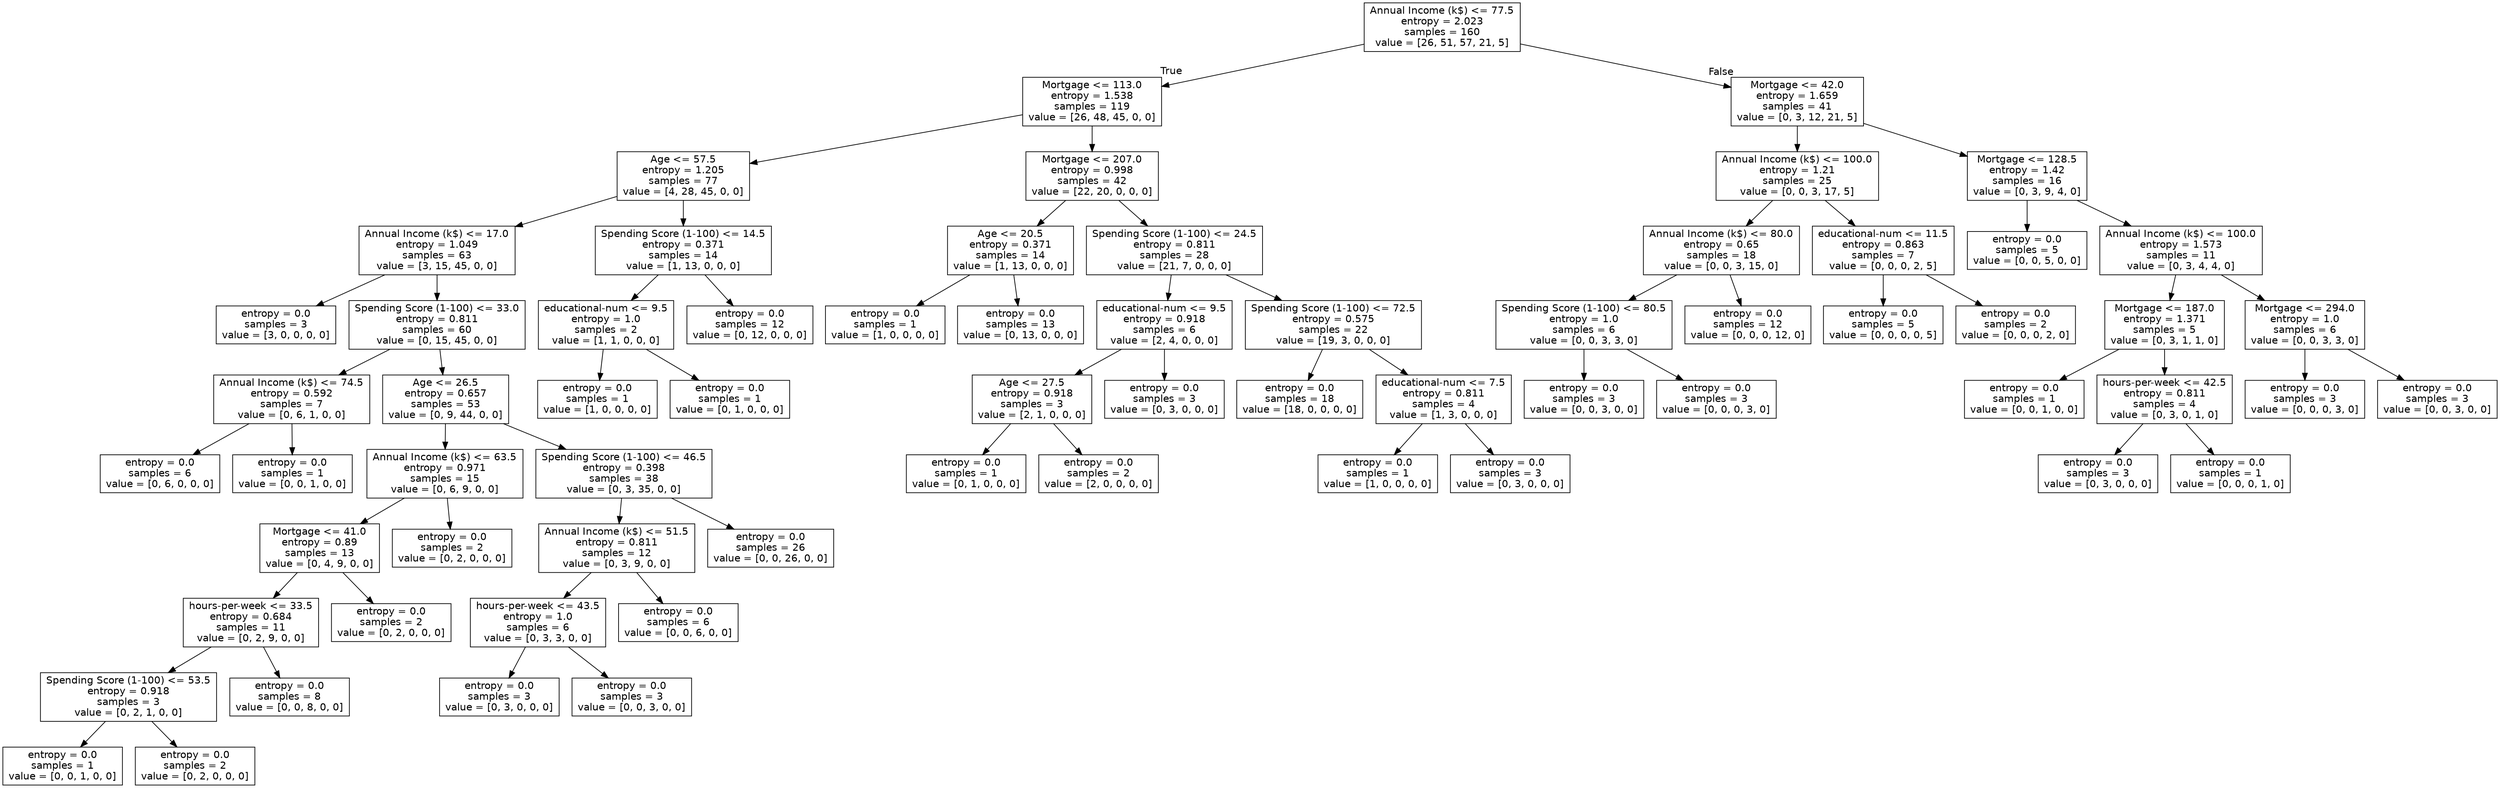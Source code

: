 digraph Tree {
node [shape=box, fontname="helvetica"] ;
edge [fontname="helvetica"] ;
0 [label="Annual Income (k$) <= 77.5\nentropy = 2.023\nsamples = 160\nvalue = [26, 51, 57, 21, 5]"] ;
1 [label="Mortgage <= 113.0\nentropy = 1.538\nsamples = 119\nvalue = [26, 48, 45, 0, 0]"] ;
0 -> 1 [labeldistance=2.5, labelangle=45, headlabel="True"] ;
2 [label="Age <= 57.5\nentropy = 1.205\nsamples = 77\nvalue = [4, 28, 45, 0, 0]"] ;
1 -> 2 ;
3 [label="Annual Income (k$) <= 17.0\nentropy = 1.049\nsamples = 63\nvalue = [3, 15, 45, 0, 0]"] ;
2 -> 3 ;
4 [label="entropy = 0.0\nsamples = 3\nvalue = [3, 0, 0, 0, 0]"] ;
3 -> 4 ;
5 [label="Spending Score (1-100) <= 33.0\nentropy = 0.811\nsamples = 60\nvalue = [0, 15, 45, 0, 0]"] ;
3 -> 5 ;
6 [label="Annual Income (k$) <= 74.5\nentropy = 0.592\nsamples = 7\nvalue = [0, 6, 1, 0, 0]"] ;
5 -> 6 ;
7 [label="entropy = 0.0\nsamples = 6\nvalue = [0, 6, 0, 0, 0]"] ;
6 -> 7 ;
8 [label="entropy = 0.0\nsamples = 1\nvalue = [0, 0, 1, 0, 0]"] ;
6 -> 8 ;
9 [label="Age <= 26.5\nentropy = 0.657\nsamples = 53\nvalue = [0, 9, 44, 0, 0]"] ;
5 -> 9 ;
10 [label="Annual Income (k$) <= 63.5\nentropy = 0.971\nsamples = 15\nvalue = [0, 6, 9, 0, 0]"] ;
9 -> 10 ;
11 [label="Mortgage <= 41.0\nentropy = 0.89\nsamples = 13\nvalue = [0, 4, 9, 0, 0]"] ;
10 -> 11 ;
12 [label="hours-per-week <= 33.5\nentropy = 0.684\nsamples = 11\nvalue = [0, 2, 9, 0, 0]"] ;
11 -> 12 ;
13 [label="Spending Score (1-100) <= 53.5\nentropy = 0.918\nsamples = 3\nvalue = [0, 2, 1, 0, 0]"] ;
12 -> 13 ;
14 [label="entropy = 0.0\nsamples = 1\nvalue = [0, 0, 1, 0, 0]"] ;
13 -> 14 ;
15 [label="entropy = 0.0\nsamples = 2\nvalue = [0, 2, 0, 0, 0]"] ;
13 -> 15 ;
16 [label="entropy = 0.0\nsamples = 8\nvalue = [0, 0, 8, 0, 0]"] ;
12 -> 16 ;
17 [label="entropy = 0.0\nsamples = 2\nvalue = [0, 2, 0, 0, 0]"] ;
11 -> 17 ;
18 [label="entropy = 0.0\nsamples = 2\nvalue = [0, 2, 0, 0, 0]"] ;
10 -> 18 ;
19 [label="Spending Score (1-100) <= 46.5\nentropy = 0.398\nsamples = 38\nvalue = [0, 3, 35, 0, 0]"] ;
9 -> 19 ;
20 [label="Annual Income (k$) <= 51.5\nentropy = 0.811\nsamples = 12\nvalue = [0, 3, 9, 0, 0]"] ;
19 -> 20 ;
21 [label="hours-per-week <= 43.5\nentropy = 1.0\nsamples = 6\nvalue = [0, 3, 3, 0, 0]"] ;
20 -> 21 ;
22 [label="entropy = 0.0\nsamples = 3\nvalue = [0, 3, 0, 0, 0]"] ;
21 -> 22 ;
23 [label="entropy = 0.0\nsamples = 3\nvalue = [0, 0, 3, 0, 0]"] ;
21 -> 23 ;
24 [label="entropy = 0.0\nsamples = 6\nvalue = [0, 0, 6, 0, 0]"] ;
20 -> 24 ;
25 [label="entropy = 0.0\nsamples = 26\nvalue = [0, 0, 26, 0, 0]"] ;
19 -> 25 ;
26 [label="Spending Score (1-100) <= 14.5\nentropy = 0.371\nsamples = 14\nvalue = [1, 13, 0, 0, 0]"] ;
2 -> 26 ;
27 [label="educational-num <= 9.5\nentropy = 1.0\nsamples = 2\nvalue = [1, 1, 0, 0, 0]"] ;
26 -> 27 ;
28 [label="entropy = 0.0\nsamples = 1\nvalue = [1, 0, 0, 0, 0]"] ;
27 -> 28 ;
29 [label="entropy = 0.0\nsamples = 1\nvalue = [0, 1, 0, 0, 0]"] ;
27 -> 29 ;
30 [label="entropy = 0.0\nsamples = 12\nvalue = [0, 12, 0, 0, 0]"] ;
26 -> 30 ;
31 [label="Mortgage <= 207.0\nentropy = 0.998\nsamples = 42\nvalue = [22, 20, 0, 0, 0]"] ;
1 -> 31 ;
32 [label="Age <= 20.5\nentropy = 0.371\nsamples = 14\nvalue = [1, 13, 0, 0, 0]"] ;
31 -> 32 ;
33 [label="entropy = 0.0\nsamples = 1\nvalue = [1, 0, 0, 0, 0]"] ;
32 -> 33 ;
34 [label="entropy = 0.0\nsamples = 13\nvalue = [0, 13, 0, 0, 0]"] ;
32 -> 34 ;
35 [label="Spending Score (1-100) <= 24.5\nentropy = 0.811\nsamples = 28\nvalue = [21, 7, 0, 0, 0]"] ;
31 -> 35 ;
36 [label="educational-num <= 9.5\nentropy = 0.918\nsamples = 6\nvalue = [2, 4, 0, 0, 0]"] ;
35 -> 36 ;
37 [label="Age <= 27.5\nentropy = 0.918\nsamples = 3\nvalue = [2, 1, 0, 0, 0]"] ;
36 -> 37 ;
38 [label="entropy = 0.0\nsamples = 1\nvalue = [0, 1, 0, 0, 0]"] ;
37 -> 38 ;
39 [label="entropy = 0.0\nsamples = 2\nvalue = [2, 0, 0, 0, 0]"] ;
37 -> 39 ;
40 [label="entropy = 0.0\nsamples = 3\nvalue = [0, 3, 0, 0, 0]"] ;
36 -> 40 ;
41 [label="Spending Score (1-100) <= 72.5\nentropy = 0.575\nsamples = 22\nvalue = [19, 3, 0, 0, 0]"] ;
35 -> 41 ;
42 [label="entropy = 0.0\nsamples = 18\nvalue = [18, 0, 0, 0, 0]"] ;
41 -> 42 ;
43 [label="educational-num <= 7.5\nentropy = 0.811\nsamples = 4\nvalue = [1, 3, 0, 0, 0]"] ;
41 -> 43 ;
44 [label="entropy = 0.0\nsamples = 1\nvalue = [1, 0, 0, 0, 0]"] ;
43 -> 44 ;
45 [label="entropy = 0.0\nsamples = 3\nvalue = [0, 3, 0, 0, 0]"] ;
43 -> 45 ;
46 [label="Mortgage <= 42.0\nentropy = 1.659\nsamples = 41\nvalue = [0, 3, 12, 21, 5]"] ;
0 -> 46 [labeldistance=2.5, labelangle=-45, headlabel="False"] ;
47 [label="Annual Income (k$) <= 100.0\nentropy = 1.21\nsamples = 25\nvalue = [0, 0, 3, 17, 5]"] ;
46 -> 47 ;
48 [label="Annual Income (k$) <= 80.0\nentropy = 0.65\nsamples = 18\nvalue = [0, 0, 3, 15, 0]"] ;
47 -> 48 ;
49 [label="Spending Score (1-100) <= 80.5\nentropy = 1.0\nsamples = 6\nvalue = [0, 0, 3, 3, 0]"] ;
48 -> 49 ;
50 [label="entropy = 0.0\nsamples = 3\nvalue = [0, 0, 3, 0, 0]"] ;
49 -> 50 ;
51 [label="entropy = 0.0\nsamples = 3\nvalue = [0, 0, 0, 3, 0]"] ;
49 -> 51 ;
52 [label="entropy = 0.0\nsamples = 12\nvalue = [0, 0, 0, 12, 0]"] ;
48 -> 52 ;
53 [label="educational-num <= 11.5\nentropy = 0.863\nsamples = 7\nvalue = [0, 0, 0, 2, 5]"] ;
47 -> 53 ;
54 [label="entropy = 0.0\nsamples = 5\nvalue = [0, 0, 0, 0, 5]"] ;
53 -> 54 ;
55 [label="entropy = 0.0\nsamples = 2\nvalue = [0, 0, 0, 2, 0]"] ;
53 -> 55 ;
56 [label="Mortgage <= 128.5\nentropy = 1.42\nsamples = 16\nvalue = [0, 3, 9, 4, 0]"] ;
46 -> 56 ;
57 [label="entropy = 0.0\nsamples = 5\nvalue = [0, 0, 5, 0, 0]"] ;
56 -> 57 ;
58 [label="Annual Income (k$) <= 100.0\nentropy = 1.573\nsamples = 11\nvalue = [0, 3, 4, 4, 0]"] ;
56 -> 58 ;
59 [label="Mortgage <= 187.0\nentropy = 1.371\nsamples = 5\nvalue = [0, 3, 1, 1, 0]"] ;
58 -> 59 ;
60 [label="entropy = 0.0\nsamples = 1\nvalue = [0, 0, 1, 0, 0]"] ;
59 -> 60 ;
61 [label="hours-per-week <= 42.5\nentropy = 0.811\nsamples = 4\nvalue = [0, 3, 0, 1, 0]"] ;
59 -> 61 ;
62 [label="entropy = 0.0\nsamples = 3\nvalue = [0, 3, 0, 0, 0]"] ;
61 -> 62 ;
63 [label="entropy = 0.0\nsamples = 1\nvalue = [0, 0, 0, 1, 0]"] ;
61 -> 63 ;
64 [label="Mortgage <= 294.0\nentropy = 1.0\nsamples = 6\nvalue = [0, 0, 3, 3, 0]"] ;
58 -> 64 ;
65 [label="entropy = 0.0\nsamples = 3\nvalue = [0, 0, 0, 3, 0]"] ;
64 -> 65 ;
66 [label="entropy = 0.0\nsamples = 3\nvalue = [0, 0, 3, 0, 0]"] ;
64 -> 66 ;
}
